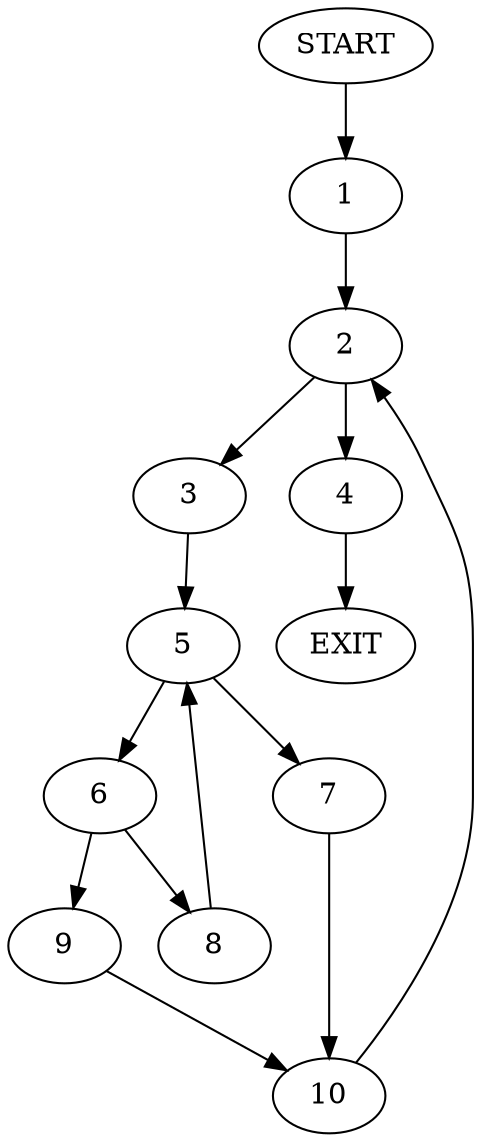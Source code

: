 digraph {
0 [label="START"]
11 [label="EXIT"]
0 -> 1
1 -> 2
2 -> 3
2 -> 4
3 -> 5
4 -> 11
5 -> 6
5 -> 7
6 -> 8
6 -> 9
7 -> 10
8 -> 5
9 -> 10
10 -> 2
}
